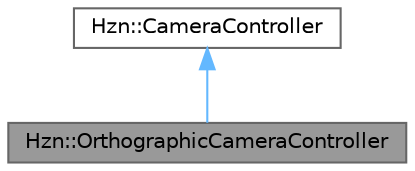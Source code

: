 digraph "Hzn::OrthographicCameraController"
{
 // LATEX_PDF_SIZE
  bgcolor="transparent";
  edge [fontname=Helvetica,fontsize=10,labelfontname=Helvetica,labelfontsize=10];
  node [fontname=Helvetica,fontsize=10,shape=box,height=0.2,width=0.4];
  Node1 [label="Hzn::OrthographicCameraController",height=0.2,width=0.4,color="gray40", fillcolor="grey60", style="filled", fontcolor="black",tooltip=" "];
  Node2 -> Node1 [dir="back",color="steelblue1",style="solid"];
  Node2 [label="Hzn::CameraController",height=0.2,width=0.4,color="gray40", fillcolor="white", style="filled",URL="$class_hzn_1_1_camera_controller.html",tooltip="Provides a controller for camera, just to implement camera."];
}
